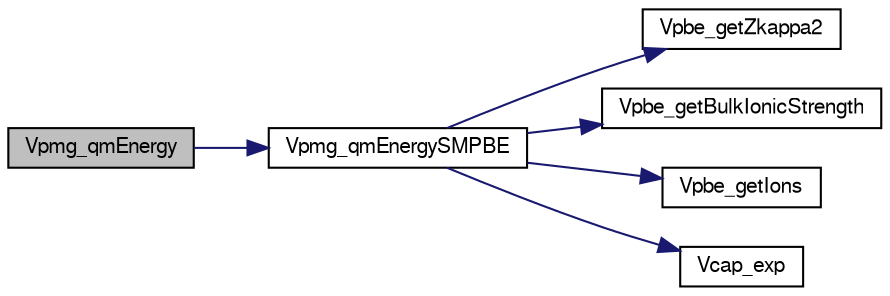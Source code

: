 digraph "Vpmg_qmEnergy"
{
  edge [fontname="FreeSans",fontsize="10",labelfontname="FreeSans",labelfontsize="10"];
  node [fontname="FreeSans",fontsize="10",shape=record];
  rankdir="LR";
  Node1 [label="Vpmg_qmEnergy",height=0.2,width=0.4,color="black", fillcolor="grey75", style="filled" fontcolor="black"];
  Node1 -> Node2 [color="midnightblue",fontsize="10",style="solid",fontname="FreeSans"];
  Node2 [label="Vpmg_qmEnergySMPBE",height=0.2,width=0.4,color="black", fillcolor="white", style="filled",URL="$vpmg_8h.html#a9bbc2d7d63eea65e627e398cc05ee342",tooltip="Vpmg_qmEnergy for SMPBE."];
  Node2 -> Node3 [color="midnightblue",fontsize="10",style="solid",fontname="FreeSans"];
  Node3 [label="Vpbe_getZkappa2",height=0.2,width=0.4,color="black", fillcolor="white", style="filled",URL="$group___vpbe.html#ga56e38face81d2d29659541b5e3f5e442",tooltip="Get modified squared Debye-Huckel parameter."];
  Node2 -> Node4 [color="midnightblue",fontsize="10",style="solid",fontname="FreeSans"];
  Node4 [label="Vpbe_getBulkIonicStrength",height=0.2,width=0.4,color="black", fillcolor="white", style="filled",URL="$group___vpbe.html#gabca9ea80c0a56d3848c54b37d0418f20",tooltip="Get bulk ionic strength."];
  Node2 -> Node5 [color="midnightblue",fontsize="10",style="solid",fontname="FreeSans"];
  Node5 [label="Vpbe_getIons",height=0.2,width=0.4,color="black", fillcolor="white", style="filled",URL="$group___vpbe.html#gae42c09bef7405779d87bce73c44e1ebf",tooltip="Get information about the counterion species present."];
  Node2 -> Node6 [color="midnightblue",fontsize="10",style="solid",fontname="FreeSans"];
  Node6 [label="Vcap_exp",height=0.2,width=0.4,color="black", fillcolor="white", style="filled",URL="$group___vcap.html#ga3af96d10891f3150377104c65689c6ec",tooltip="Provide a capped exp() function."];
}
